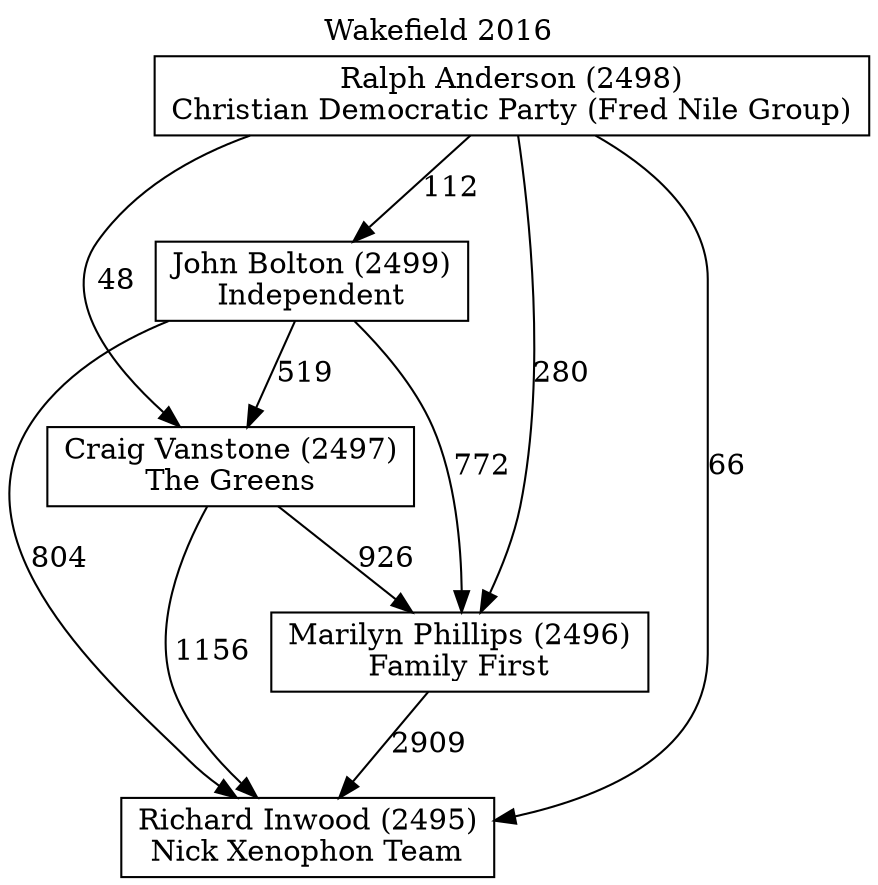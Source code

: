 // House preference flow
digraph "Richard Inwood (2495)_Wakefield_2016" {
	graph [label="Wakefield 2016" labelloc=t mclimit=10]
	node [shape=box]
	"Richard Inwood (2495)" [label="Richard Inwood (2495)
Nick Xenophon Team"]
	"Marilyn Phillips (2496)" [label="Marilyn Phillips (2496)
Family First"]
	"Craig Vanstone (2497)" [label="Craig Vanstone (2497)
The Greens"]
	"John Bolton (2499)" [label="John Bolton (2499)
Independent"]
	"Ralph Anderson (2498)" [label="Ralph Anderson (2498)
Christian Democratic Party (Fred Nile Group)"]
	"Marilyn Phillips (2496)" -> "Richard Inwood (2495)" [label=2909]
	"Craig Vanstone (2497)" -> "Marilyn Phillips (2496)" [label=926]
	"John Bolton (2499)" -> "Craig Vanstone (2497)" [label=519]
	"Ralph Anderson (2498)" -> "John Bolton (2499)" [label=112]
	"Craig Vanstone (2497)" -> "Richard Inwood (2495)" [label=1156]
	"John Bolton (2499)" -> "Richard Inwood (2495)" [label=804]
	"Ralph Anderson (2498)" -> "Richard Inwood (2495)" [label=66]
	"Ralph Anderson (2498)" -> "Craig Vanstone (2497)" [label=48]
	"John Bolton (2499)" -> "Marilyn Phillips (2496)" [label=772]
	"Ralph Anderson (2498)" -> "Marilyn Phillips (2496)" [label=280]
}
